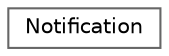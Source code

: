 digraph "Graphical Class Hierarchy"
{
 // LATEX_PDF_SIZE
  bgcolor="transparent";
  edge [fontname=Helvetica,fontsize=10,labelfontname=Helvetica,labelfontsize=10];
  node [fontname=Helvetica,fontsize=10,shape=box,height=0.2,width=0.4];
  rankdir="LR";
  Node0 [id="Node000000",label="Notification",height=0.2,width=0.4,color="grey40", fillcolor="white", style="filled",URL="$d2/dc5/classNotification.html",tooltip=" "];
}
